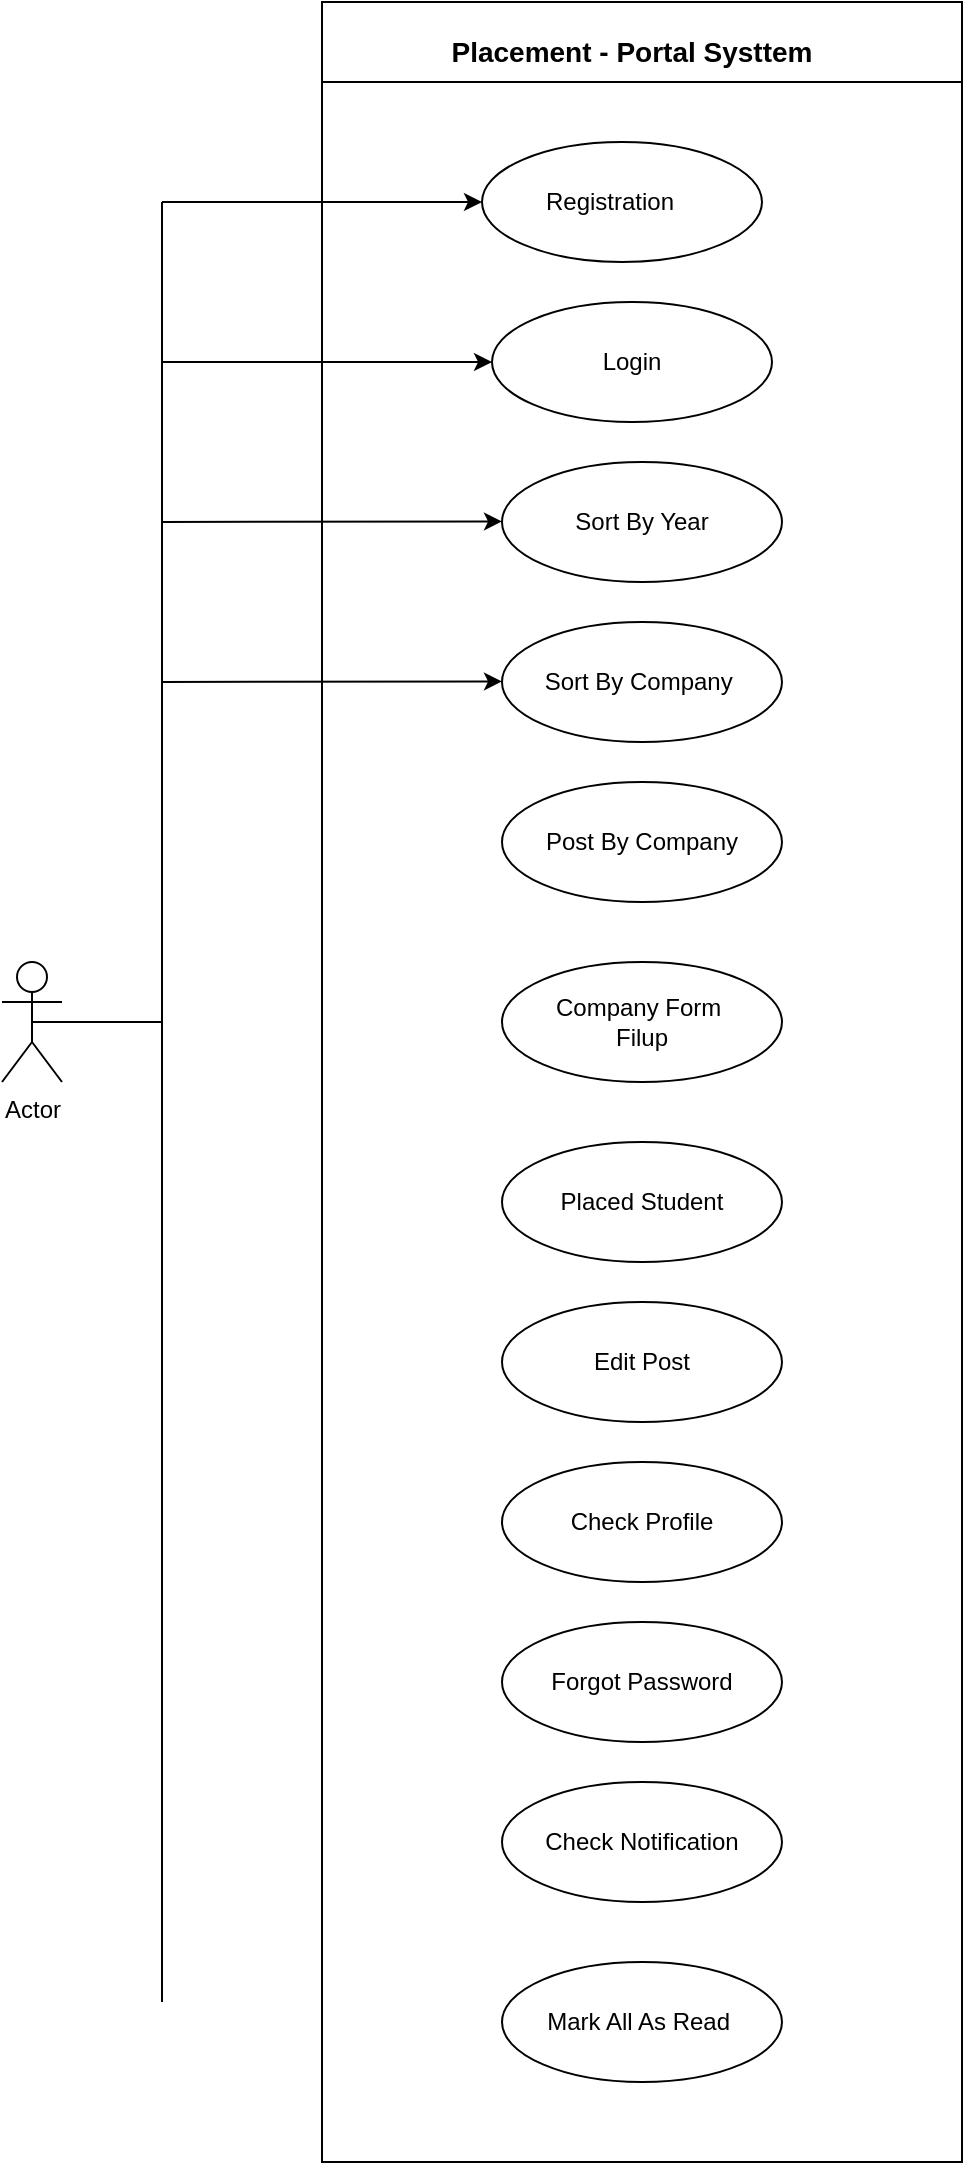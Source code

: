 <mxfile version="24.4.0" type="github">
  <diagram name="Page-1" id="cjtkPXS3kK5iaGHI_icv">
    <mxGraphModel dx="503" dy="267" grid="1" gridSize="10" guides="1" tooltips="1" connect="1" arrows="1" fold="1" page="1" pageScale="1" pageWidth="827" pageHeight="1169" math="0" shadow="0">
      <root>
        <mxCell id="0" />
        <mxCell id="1" parent="0" />
        <mxCell id="xgnxlHxDdDhOVvQah_eT-2" value="" style="rounded=0;whiteSpace=wrap;html=1;" parent="1" vertex="1">
          <mxGeometry x="240" y="80" width="320" height="1080" as="geometry" />
        </mxCell>
        <mxCell id="xgnxlHxDdDhOVvQah_eT-3" value="" style="endArrow=none;html=1;rounded=0;" parent="1" edge="1">
          <mxGeometry width="50" height="50" relative="1" as="geometry">
            <mxPoint x="240" y="120" as="sourcePoint" />
            <mxPoint x="560" y="120" as="targetPoint" />
          </mxGeometry>
        </mxCell>
        <mxCell id="xgnxlHxDdDhOVvQah_eT-4" value="&lt;b&gt;&lt;font style=&quot;font-size: 14px;&quot;&gt;Placement - Portal Systtem&lt;/font&gt;&lt;/b&gt;" style="text;html=1;align=center;verticalAlign=middle;whiteSpace=wrap;rounded=0;" parent="1" vertex="1">
          <mxGeometry x="290" y="90" width="210" height="30" as="geometry" />
        </mxCell>
        <mxCell id="xgnxlHxDdDhOVvQah_eT-5" value="" style="ellipse;whiteSpace=wrap;html=1;" parent="1" vertex="1">
          <mxGeometry x="320" y="150" width="140" height="60" as="geometry" />
        </mxCell>
        <mxCell id="xgnxlHxDdDhOVvQah_eT-6" value="Sort By Company&amp;nbsp;" style="ellipse;whiteSpace=wrap;html=1;" parent="1" vertex="1">
          <mxGeometry x="330" y="390" width="140" height="60" as="geometry" />
        </mxCell>
        <mxCell id="xgnxlHxDdDhOVvQah_eT-7" value="Sort By Year" style="ellipse;whiteSpace=wrap;html=1;" parent="1" vertex="1">
          <mxGeometry x="330" y="310" width="140" height="60" as="geometry" />
        </mxCell>
        <mxCell id="xgnxlHxDdDhOVvQah_eT-8" value="" style="ellipse;whiteSpace=wrap;html=1;" parent="1" vertex="1">
          <mxGeometry x="325" y="230" width="140" height="60" as="geometry" />
        </mxCell>
        <mxCell id="xgnxlHxDdDhOVvQah_eT-9" value="Post By Company" style="ellipse;whiteSpace=wrap;html=1;" parent="1" vertex="1">
          <mxGeometry x="330" y="470" width="140" height="60" as="geometry" />
        </mxCell>
        <mxCell id="xgnxlHxDdDhOVvQah_eT-10" value="Mark All As Read&amp;nbsp;" style="ellipse;whiteSpace=wrap;html=1;" parent="1" vertex="1">
          <mxGeometry x="330" y="1060" width="140" height="60" as="geometry" />
        </mxCell>
        <mxCell id="xgnxlHxDdDhOVvQah_eT-11" value="Company Form&amp;nbsp;&lt;div&gt;Filup&lt;/div&gt;" style="ellipse;whiteSpace=wrap;html=1;" parent="1" vertex="1">
          <mxGeometry x="330" y="560" width="140" height="60" as="geometry" />
        </mxCell>
        <mxCell id="xgnxlHxDdDhOVvQah_eT-12" value="Placed Student" style="ellipse;whiteSpace=wrap;html=1;" parent="1" vertex="1">
          <mxGeometry x="330" y="650" width="140" height="60" as="geometry" />
        </mxCell>
        <mxCell id="xgnxlHxDdDhOVvQah_eT-13" value="Edit Post" style="ellipse;whiteSpace=wrap;html=1;" parent="1" vertex="1">
          <mxGeometry x="330" y="730" width="140" height="60" as="geometry" />
        </mxCell>
        <mxCell id="xgnxlHxDdDhOVvQah_eT-14" value="Check Profile" style="ellipse;whiteSpace=wrap;html=1;" parent="1" vertex="1">
          <mxGeometry x="330" y="810" width="140" height="60" as="geometry" />
        </mxCell>
        <mxCell id="xgnxlHxDdDhOVvQah_eT-15" value="Forgot Password" style="ellipse;whiteSpace=wrap;html=1;" parent="1" vertex="1">
          <mxGeometry x="330" y="890" width="140" height="60" as="geometry" />
        </mxCell>
        <mxCell id="xgnxlHxDdDhOVvQah_eT-16" value="Check Notification" style="ellipse;whiteSpace=wrap;html=1;" parent="1" vertex="1">
          <mxGeometry x="330" y="970" width="140" height="60" as="geometry" />
        </mxCell>
        <mxCell id="xOxTaKVjZuy2vVE4o-DI-1" value="Registration" style="text;html=1;align=center;verticalAlign=middle;whiteSpace=wrap;rounded=0;" parent="1" vertex="1">
          <mxGeometry x="354" y="165" width="60" height="30" as="geometry" />
        </mxCell>
        <mxCell id="xOxTaKVjZuy2vVE4o-DI-2" value="Login" style="text;html=1;align=center;verticalAlign=middle;whiteSpace=wrap;rounded=0;" parent="1" vertex="1">
          <mxGeometry x="365" y="245" width="60" height="30" as="geometry" />
        </mxCell>
        <mxCell id="Wr-G2jxuEDugp_14GT5f-3" value="Actor" style="shape=umlActor;verticalLabelPosition=bottom;verticalAlign=top;html=1;" vertex="1" parent="1">
          <mxGeometry x="80" y="560" width="30" height="60" as="geometry" />
        </mxCell>
        <mxCell id="Wr-G2jxuEDugp_14GT5f-4" value="" style="endArrow=none;html=1;rounded=0;exitX=0.5;exitY=0.5;exitDx=0;exitDy=0;exitPerimeter=0;" edge="1" parent="1" source="Wr-G2jxuEDugp_14GT5f-3">
          <mxGeometry width="50" height="50" relative="1" as="geometry">
            <mxPoint x="90" y="590" as="sourcePoint" />
            <mxPoint x="160" y="590" as="targetPoint" />
          </mxGeometry>
        </mxCell>
        <mxCell id="Wr-G2jxuEDugp_14GT5f-5" value="" style="endArrow=none;html=1;rounded=0;" edge="1" parent="1">
          <mxGeometry width="50" height="50" relative="1" as="geometry">
            <mxPoint x="160" y="1080" as="sourcePoint" />
            <mxPoint x="160" y="180" as="targetPoint" />
          </mxGeometry>
        </mxCell>
        <mxCell id="Wr-G2jxuEDugp_14GT5f-7" value="" style="endArrow=classic;html=1;rounded=0;entryX=0;entryY=0.5;entryDx=0;entryDy=0;" edge="1" parent="1" target="xgnxlHxDdDhOVvQah_eT-5">
          <mxGeometry width="50" height="50" relative="1" as="geometry">
            <mxPoint x="160" y="180" as="sourcePoint" />
            <mxPoint x="210" y="110" as="targetPoint" />
          </mxGeometry>
        </mxCell>
        <mxCell id="Wr-G2jxuEDugp_14GT5f-8" value="" style="endArrow=classic;html=1;rounded=0;entryX=0;entryY=0.5;entryDx=0;entryDy=0;" edge="1" parent="1" target="xgnxlHxDdDhOVvQah_eT-8">
          <mxGeometry width="50" height="50" relative="1" as="geometry">
            <mxPoint x="160" y="260" as="sourcePoint" />
            <mxPoint x="330" y="270" as="targetPoint" />
          </mxGeometry>
        </mxCell>
        <mxCell id="Wr-G2jxuEDugp_14GT5f-9" value="" style="endArrow=classic;html=1;rounded=0;entryX=0;entryY=0.5;entryDx=0;entryDy=0;" edge="1" parent="1">
          <mxGeometry width="50" height="50" relative="1" as="geometry">
            <mxPoint x="160" y="340" as="sourcePoint" />
            <mxPoint x="330" y="339.71" as="targetPoint" />
          </mxGeometry>
        </mxCell>
        <mxCell id="Wr-G2jxuEDugp_14GT5f-10" value="" style="endArrow=classic;html=1;rounded=0;entryX=0;entryY=0.5;entryDx=0;entryDy=0;" edge="1" parent="1">
          <mxGeometry width="50" height="50" relative="1" as="geometry">
            <mxPoint x="160" y="420" as="sourcePoint" />
            <mxPoint x="330" y="419.71" as="targetPoint" />
          </mxGeometry>
        </mxCell>
      </root>
    </mxGraphModel>
  </diagram>
</mxfile>
